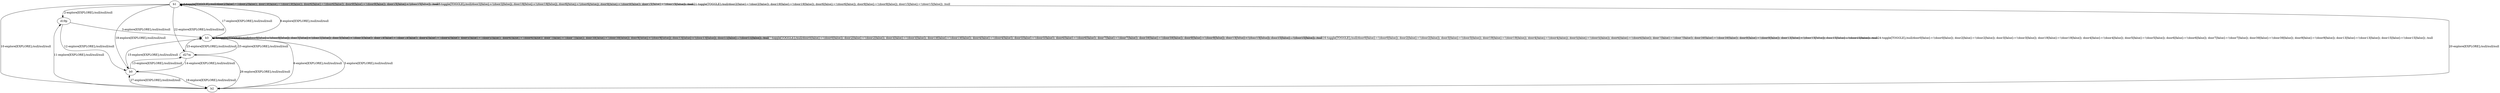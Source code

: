 # Total number of goals covered by this test: 1
# b0 --> b3

digraph g {
"b1" -> "b1" [label = "1-toggle[TOGGLE];/null/door2[false]:=!(door2[false]); door19[false]:=!(door19[false]); door6[false]:=!(door6[false]); door9[false]:=!(door9[false]); door15[false]:=!(door15[false]); /null"];
"b1" -> "d19p" [label = "2-explore[EXPLORE];/null/null/null"];
"d19p" -> "b3" [label = "3-explore[EXPLORE];/null/null/null"];
"b3" -> "b3" [label = "4-toggle[TOGGLE];/null/door0[false]:=!(door0[false]); door2[false]:=!(door2[false]); door3[false]:=!(door3[false]); door19[false]:=!(door19[false]); door4[false]:=!(door4[false]); door5[false]:=!(door5[false]); door6[false]:=!(door6[false]); door7[false]:=!(door7[false]); door39[false]:=!(door39[false]); door9[false]:=!(door9[false]); door13[false]:=!(door13[false]); door15[false]:=!(door15[false]); /null"];
"b3" -> "b2" [label = "5-explore[EXPLORE];/null/null/null"];
"b2" -> "b3" [label = "6-explore[EXPLORE];/null/null/null"];
"b3" -> "b3" [label = "7-toggle[TOGGLE];/null/door0[false]:=!(door0[false]); door2[false]:=!(door2[false]); door3[false]:=!(door3[false]); door19[false]:=!(door19[false]); door4[false]:=!(door4[false]); door5[false]:=!(door5[false]); door6[false]:=!(door6[false]); door7[false]:=!(door7[false]); door39[false]:=!(door39[false]); door9[false]:=!(door9[false]); door13[false]:=!(door13[false]); door15[false]:=!(door15[false]); /null"];
"b3" -> "b1" [label = "8-explore[EXPLORE];/null/null/null"];
"b1" -> "b1" [label = "9-toggle[TOGGLE];/null/door2[false]:=!(door2[false]); door19[false]:=!(door19[false]); door6[false]:=!(door6[false]); door9[false]:=!(door9[false]); door15[false]:=!(door15[false]); /null"];
"b1" -> "b2" [label = "10-explore[EXPLORE];/null/null/null"];
"b2" -> "d19p" [label = "11-explore[EXPLORE];/null/null/null"];
"d19p" -> "b0" [label = "12-explore[EXPLORE];/null/null/null"];
"b0" -> "d27m" [label = "13-explore[EXPLORE];/null/null/null"];
"d27m" -> "b0" [label = "14-explore[EXPLORE];/null/null/null"];
"b0" -> "b3" [label = "15-explore[EXPLORE];/null/null/null"];
"b3" -> "b3" [label = "16-toggle[TOGGLE];/null/door0[false]:=!(door0[false]); door2[false]:=!(door2[false]); door3[false]:=!(door3[false]); door19[false]:=!(door19[false]); door4[false]:=!(door4[false]); door5[false]:=!(door5[false]); door6[false]:=!(door6[false]); door7[false]:=!(door7[false]); door39[false]:=!(door39[false]); door9[false]:=!(door9[false]); door13[false]:=!(door13[false]); door15[false]:=!(door15[false]); /null"];
"b3" -> "b1" [label = "17-explore[EXPLORE];/null/null/null"];
"b1" -> "b0" [label = "18-explore[EXPLORE];/null/null/null"];
"b0" -> "b2" [label = "19-explore[EXPLORE];/null/null/null"];
"b2" -> "b1" [label = "20-explore[EXPLORE];/null/null/null"];
"b1" -> "b1" [label = "21-toggle[TOGGLE];/null/door2[false]:=!(door2[false]); door19[false]:=!(door19[false]); door6[false]:=!(door6[false]); door9[false]:=!(door9[false]); door15[false]:=!(door15[false]); /null"];
"b1" -> "d27m" [label = "22-explore[EXPLORE];/null/null/null"];
"d27m" -> "b3" [label = "23-explore[EXPLORE];/null/null/null"];
"b3" -> "b3" [label = "24-toggle[TOGGLE];/null/door0[false]:=!(door0[false]); door2[false]:=!(door2[false]); door3[false]:=!(door3[false]); door19[false]:=!(door19[false]); door4[false]:=!(door4[false]); door5[false]:=!(door5[false]); door6[false]:=!(door6[false]); door7[false]:=!(door7[false]); door39[false]:=!(door39[false]); door9[false]:=!(door9[false]); door13[false]:=!(door13[false]); door15[false]:=!(door15[false]); /null"];
"b3" -> "d27m" [label = "25-explore[EXPLORE];/null/null/null"];
"d27m" -> "b2" [label = "26-explore[EXPLORE];/null/null/null"];
"b2" -> "b0" [label = "27-explore[EXPLORE];/null/null/null"];
}